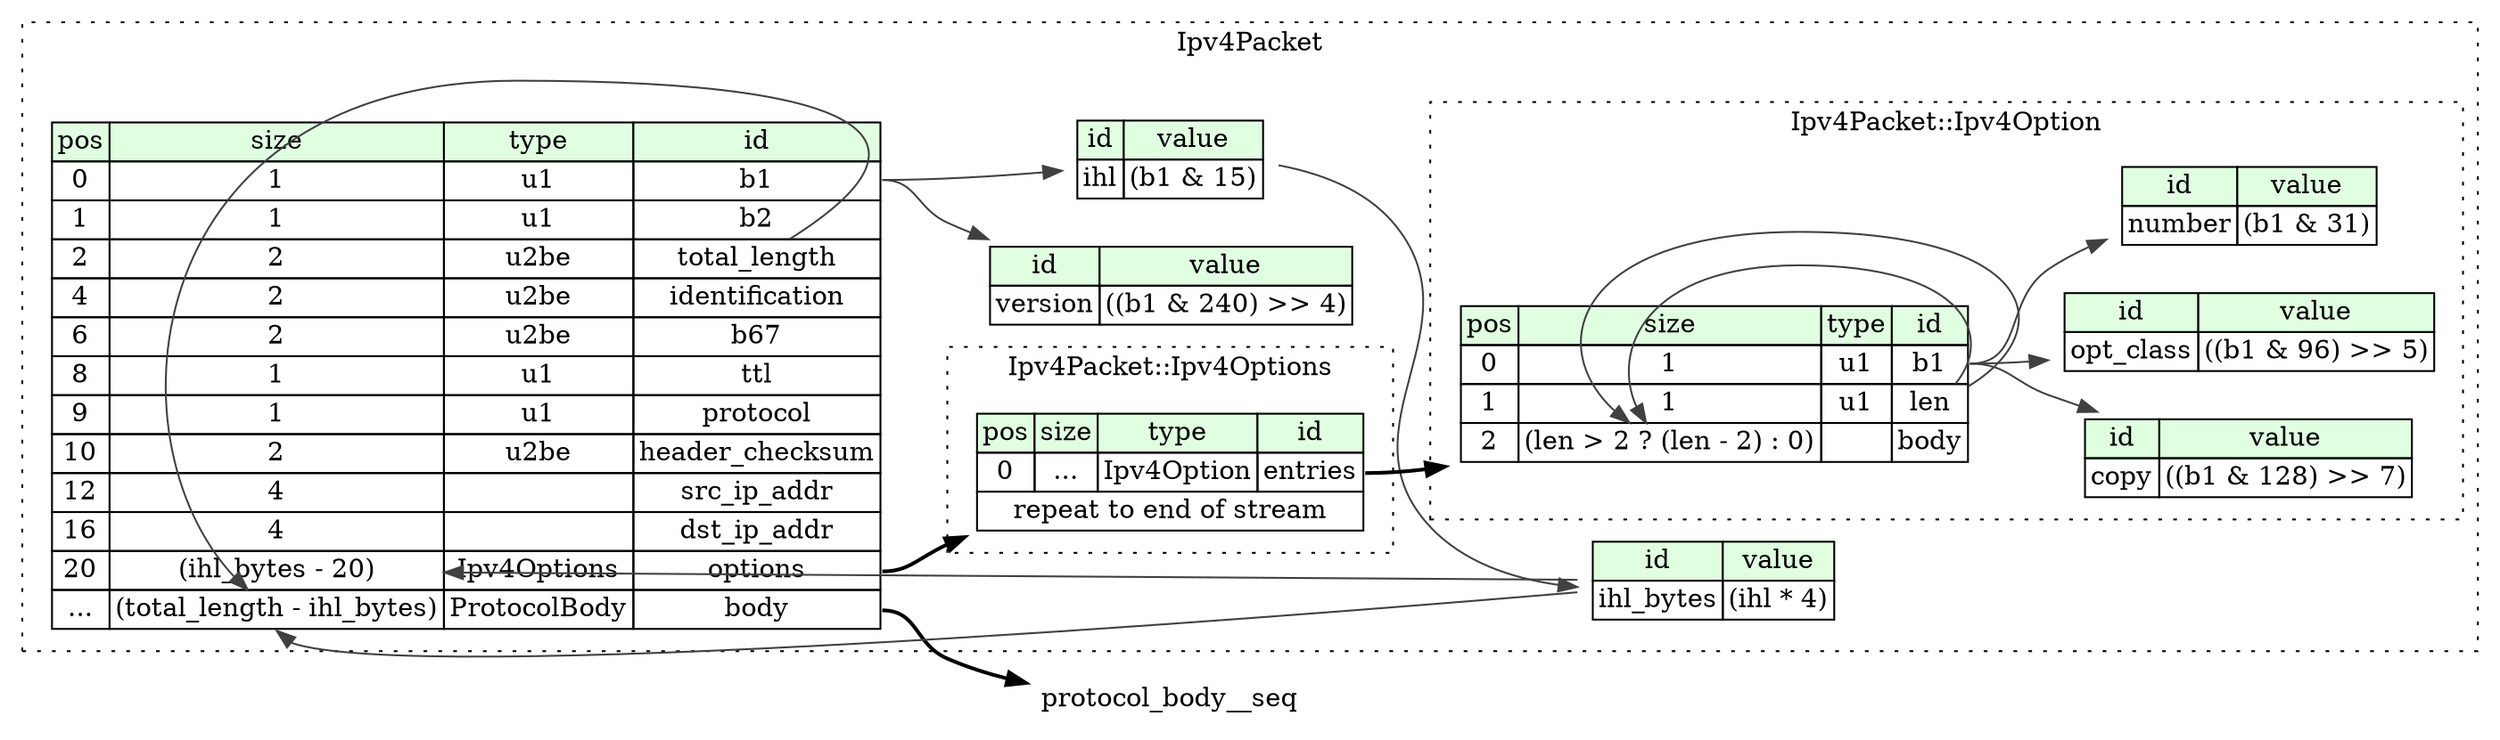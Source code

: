 digraph {
	rankdir=LR;
	node [shape=plaintext];
	subgraph cluster__ipv4_packet {
		label="Ipv4Packet";
		graph[style=dotted];

		ipv4_packet__seq [label=<<TABLE BORDER="0" CELLBORDER="1" CELLSPACING="0">
			<TR><TD BGCOLOR="#E0FFE0">pos</TD><TD BGCOLOR="#E0FFE0">size</TD><TD BGCOLOR="#E0FFE0">type</TD><TD BGCOLOR="#E0FFE0">id</TD></TR>
			<TR><TD PORT="b1_pos">0</TD><TD PORT="b1_size">1</TD><TD>u1</TD><TD PORT="b1_type">b1</TD></TR>
			<TR><TD PORT="b2_pos">1</TD><TD PORT="b2_size">1</TD><TD>u1</TD><TD PORT="b2_type">b2</TD></TR>
			<TR><TD PORT="total_length_pos">2</TD><TD PORT="total_length_size">2</TD><TD>u2be</TD><TD PORT="total_length_type">total_length</TD></TR>
			<TR><TD PORT="identification_pos">4</TD><TD PORT="identification_size">2</TD><TD>u2be</TD><TD PORT="identification_type">identification</TD></TR>
			<TR><TD PORT="b67_pos">6</TD><TD PORT="b67_size">2</TD><TD>u2be</TD><TD PORT="b67_type">b67</TD></TR>
			<TR><TD PORT="ttl_pos">8</TD><TD PORT="ttl_size">1</TD><TD>u1</TD><TD PORT="ttl_type">ttl</TD></TR>
			<TR><TD PORT="protocol_pos">9</TD><TD PORT="protocol_size">1</TD><TD>u1</TD><TD PORT="protocol_type">protocol</TD></TR>
			<TR><TD PORT="header_checksum_pos">10</TD><TD PORT="header_checksum_size">2</TD><TD>u2be</TD><TD PORT="header_checksum_type">header_checksum</TD></TR>
			<TR><TD PORT="src_ip_addr_pos">12</TD><TD PORT="src_ip_addr_size">4</TD><TD></TD><TD PORT="src_ip_addr_type">src_ip_addr</TD></TR>
			<TR><TD PORT="dst_ip_addr_pos">16</TD><TD PORT="dst_ip_addr_size">4</TD><TD></TD><TD PORT="dst_ip_addr_type">dst_ip_addr</TD></TR>
			<TR><TD PORT="options_pos">20</TD><TD PORT="options_size">(ihl_bytes - 20)</TD><TD>Ipv4Options</TD><TD PORT="options_type">options</TD></TR>
			<TR><TD PORT="body_pos">...</TD><TD PORT="body_size">(total_length - ihl_bytes)</TD><TD>ProtocolBody</TD><TD PORT="body_type">body</TD></TR>
		</TABLE>>];
		ipv4_packet__inst__version [label=<<TABLE BORDER="0" CELLBORDER="1" CELLSPACING="0">
			<TR><TD BGCOLOR="#E0FFE0">id</TD><TD BGCOLOR="#E0FFE0">value</TD></TR>
			<TR><TD>version</TD><TD>((b1 &amp; 240) &gt;&gt; 4)</TD></TR>
		</TABLE>>];
		ipv4_packet__inst__ihl [label=<<TABLE BORDER="0" CELLBORDER="1" CELLSPACING="0">
			<TR><TD BGCOLOR="#E0FFE0">id</TD><TD BGCOLOR="#E0FFE0">value</TD></TR>
			<TR><TD>ihl</TD><TD>(b1 &amp; 15)</TD></TR>
		</TABLE>>];
		ipv4_packet__inst__ihl_bytes [label=<<TABLE BORDER="0" CELLBORDER="1" CELLSPACING="0">
			<TR><TD BGCOLOR="#E0FFE0">id</TD><TD BGCOLOR="#E0FFE0">value</TD></TR>
			<TR><TD>ihl_bytes</TD><TD>(ihl * 4)</TD></TR>
		</TABLE>>];
		subgraph cluster__ipv4_options {
			label="Ipv4Packet::Ipv4Options";
			graph[style=dotted];

			ipv4_options__seq [label=<<TABLE BORDER="0" CELLBORDER="1" CELLSPACING="0">
				<TR><TD BGCOLOR="#E0FFE0">pos</TD><TD BGCOLOR="#E0FFE0">size</TD><TD BGCOLOR="#E0FFE0">type</TD><TD BGCOLOR="#E0FFE0">id</TD></TR>
				<TR><TD PORT="entries_pos">0</TD><TD PORT="entries_size">...</TD><TD>Ipv4Option</TD><TD PORT="entries_type">entries</TD></TR>
				<TR><TD COLSPAN="4" PORT="entries__repeat">repeat to end of stream</TD></TR>
			</TABLE>>];
		}
		subgraph cluster__ipv4_option {
			label="Ipv4Packet::Ipv4Option";
			graph[style=dotted];

			ipv4_option__seq [label=<<TABLE BORDER="0" CELLBORDER="1" CELLSPACING="0">
				<TR><TD BGCOLOR="#E0FFE0">pos</TD><TD BGCOLOR="#E0FFE0">size</TD><TD BGCOLOR="#E0FFE0">type</TD><TD BGCOLOR="#E0FFE0">id</TD></TR>
				<TR><TD PORT="b1_pos">0</TD><TD PORT="b1_size">1</TD><TD>u1</TD><TD PORT="b1_type">b1</TD></TR>
				<TR><TD PORT="len_pos">1</TD><TD PORT="len_size">1</TD><TD>u1</TD><TD PORT="len_type">len</TD></TR>
				<TR><TD PORT="body_pos">2</TD><TD PORT="body_size">(len &gt; 2 ? (len - 2) : 0)</TD><TD></TD><TD PORT="body_type">body</TD></TR>
			</TABLE>>];
			ipv4_option__inst__copy [label=<<TABLE BORDER="0" CELLBORDER="1" CELLSPACING="0">
				<TR><TD BGCOLOR="#E0FFE0">id</TD><TD BGCOLOR="#E0FFE0">value</TD></TR>
				<TR><TD>copy</TD><TD>((b1 &amp; 128) &gt;&gt; 7)</TD></TR>
			</TABLE>>];
			ipv4_option__inst__opt_class [label=<<TABLE BORDER="0" CELLBORDER="1" CELLSPACING="0">
				<TR><TD BGCOLOR="#E0FFE0">id</TD><TD BGCOLOR="#E0FFE0">value</TD></TR>
				<TR><TD>opt_class</TD><TD>((b1 &amp; 96) &gt;&gt; 5)</TD></TR>
			</TABLE>>];
			ipv4_option__inst__number [label=<<TABLE BORDER="0" CELLBORDER="1" CELLSPACING="0">
				<TR><TD BGCOLOR="#E0FFE0">id</TD><TD BGCOLOR="#E0FFE0">value</TD></TR>
				<TR><TD>number</TD><TD>(b1 &amp; 31)</TD></TR>
			</TABLE>>];
		}
	}
	ipv4_packet__inst__ihl_bytes:ihl_bytes_type -> ipv4_packet__seq:options_size [color="#404040"];
	ipv4_packet__seq:options_type -> ipv4_options__seq [style=bold];
	ipv4_packet__seq:total_length_type -> ipv4_packet__seq:body_size [color="#404040"];
	ipv4_packet__inst__ihl_bytes:ihl_bytes_type -> ipv4_packet__seq:body_size [color="#404040"];
	ipv4_packet__seq:body_type -> protocol_body__seq [style=bold];
	ipv4_packet__seq:b1_type -> ipv4_packet__inst__version [color="#404040"];
	ipv4_packet__seq:b1_type -> ipv4_packet__inst__ihl [color="#404040"];
	ipv4_packet__inst__ihl:ihl_type -> ipv4_packet__inst__ihl_bytes [color="#404040"];
	ipv4_options__seq:entries_type -> ipv4_option__seq [style=bold];
	ipv4_option__seq:len_type -> ipv4_option__seq:body_size [color="#404040"];
	ipv4_option__seq:len_type -> ipv4_option__seq:body_size [color="#404040"];
	ipv4_option__seq:b1_type -> ipv4_option__inst__copy [color="#404040"];
	ipv4_option__seq:b1_type -> ipv4_option__inst__opt_class [color="#404040"];
	ipv4_option__seq:b1_type -> ipv4_option__inst__number [color="#404040"];
}
